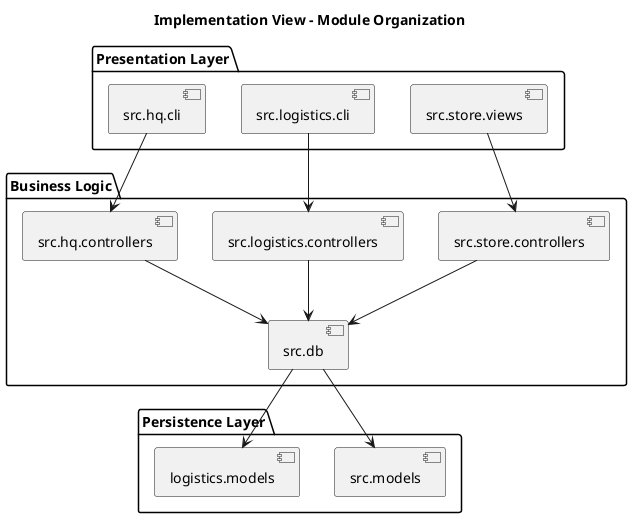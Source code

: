 @startuml implementation_view
title Implementation View - Module Organization
package "Presentation Layer" {
  [src.store.views]
  [src.logistics.cli]
  [src.hq.cli]
}
package "Business Logic" {
  [src.store.controllers]
  [src.logistics.controllers]
  [src.hq.controllers]
  [src.db]
}
package "Persistence Layer" {
  [src.models]
  [logistics.models]
}

src.store.views --> src.store.controllers
src.logistics.cli --> src.logistics.controllers
src.hq.cli --> src.hq.controllers
src.store.controllers --> src.db
src.logistics.controllers --> src.db
src.hq.controllers --> src.db
src.db --> src.models
src.db --> logistics.models
@enduml
